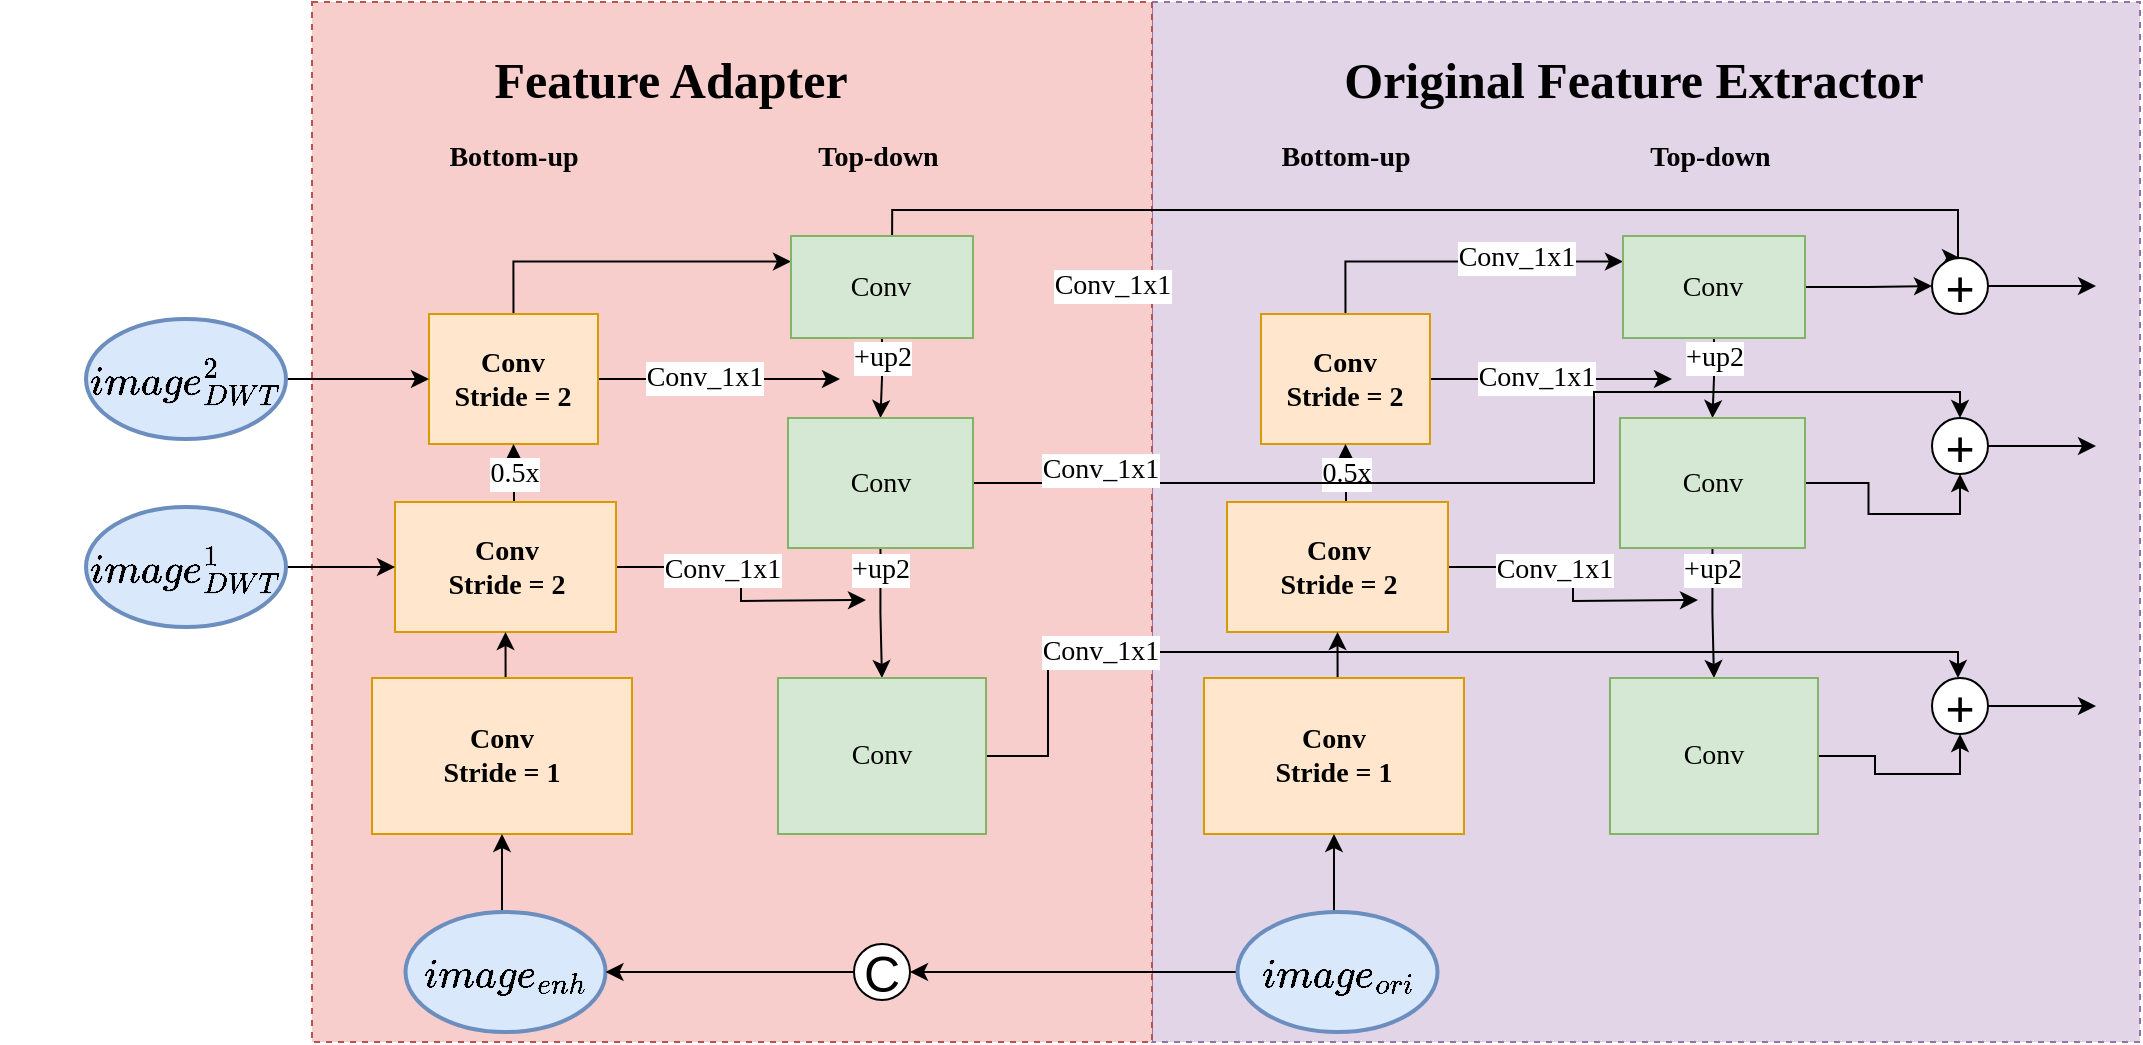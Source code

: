 <mxfile version="24.3.1" type="github">
  <diagram id="WLRPb3Po5uMKOTe53thk" name="Page-1">
    <mxGraphModel dx="2034" dy="806" grid="1" gridSize="13" guides="1" tooltips="1" connect="1" arrows="1" fold="1" page="1" pageScale="1" pageWidth="827" pageHeight="1169" math="1" shadow="0">
      <root>
        <mxCell id="0" />
        <mxCell id="1" parent="0" />
        <mxCell id="Sk3VLhD0Ch2nDToAkQZ0-62" value="" style="rounded=0;whiteSpace=wrap;html=1;fontFamily=Times New Roman;fontSize=14;dashed=1;fillColor=#e1d5e7;strokeColor=#9673a6;" vertex="1" parent="1">
          <mxGeometry x="221" y="182" width="494" height="520" as="geometry" />
        </mxCell>
        <mxCell id="Sk3VLhD0Ch2nDToAkQZ0-60" value="" style="rounded=0;whiteSpace=wrap;html=1;fontFamily=Times New Roman;fontSize=14;dashed=1;fillColor=#f8cecc;strokeColor=#b85450;" vertex="1" parent="1">
          <mxGeometry x="-199" y="182" width="420" height="520" as="geometry" />
        </mxCell>
        <mxCell id="F1N8uxK0OkOdDNArj4mm-15" style="edgeStyle=orthogonalEdgeStyle;rounded=0;orthogonalLoop=1;jettySize=auto;html=1;exitX=0.5;exitY=0;exitDx=0;exitDy=0;fontStyle=1;fontFamily=Times New Roman;fontSize=14;entryX=0;entryY=0.25;entryDx=0;entryDy=0;" parent="1" source="F1N8uxK0OkOdDNArj4mm-8" target="F1N8uxK0OkOdDNArj4mm-34" edge="1">
          <mxGeometry relative="1" as="geometry">
            <mxPoint x="317.74" y="312" as="targetPoint" />
          </mxGeometry>
        </mxCell>
        <mxCell id="F1N8uxK0OkOdDNArj4mm-44" style="edgeStyle=orthogonalEdgeStyle;rounded=0;orthogonalLoop=1;jettySize=auto;html=1;exitX=1;exitY=0.5;exitDx=0;exitDy=0;fontFamily=Times New Roman;fontSize=14;" parent="1" source="F1N8uxK0OkOdDNArj4mm-8" edge="1">
          <mxGeometry relative="1" as="geometry">
            <mxPoint x="480.99" y="370.5" as="targetPoint" />
          </mxGeometry>
        </mxCell>
        <mxCell id="F1N8uxK0OkOdDNArj4mm-48" value="Conv_1x1" style="edgeLabel;html=1;align=center;verticalAlign=middle;resizable=0;points=[];fontSize=14;fontFamily=Times New Roman;" parent="F1N8uxK0OkOdDNArj4mm-44" vertex="1" connectable="0">
          <mxGeometry x="-0.13" y="1" relative="1" as="geometry">
            <mxPoint as="offset" />
          </mxGeometry>
        </mxCell>
        <mxCell id="F1N8uxK0OkOdDNArj4mm-8" value="Conv&lt;div&gt;Stride = 2&lt;/div&gt;" style="rounded=0;whiteSpace=wrap;html=1;fillColor=#ffe6cc;strokeColor=#d79b00;fontStyle=1;fontFamily=Times New Roman;fontSize=14;" parent="1" vertex="1">
          <mxGeometry x="275.49" y="338" width="84.5" height="65" as="geometry" />
        </mxCell>
        <mxCell id="F1N8uxK0OkOdDNArj4mm-14" style="edgeStyle=orthogonalEdgeStyle;rounded=0;orthogonalLoop=1;jettySize=auto;html=1;exitX=0.5;exitY=0;exitDx=0;exitDy=0;entryX=0.5;entryY=1;entryDx=0;entryDy=0;fontStyle=1;fontFamily=Times New Roman;fontSize=14;" parent="1" source="F1N8uxK0OkOdDNArj4mm-9" target="F1N8uxK0OkOdDNArj4mm-8" edge="1">
          <mxGeometry relative="1" as="geometry">
            <Array as="points">
              <mxPoint x="317.99" y="429" />
              <mxPoint x="317.99" y="429" />
            </Array>
          </mxGeometry>
        </mxCell>
        <mxCell id="F1N8uxK0OkOdDNArj4mm-28" value="0.5x" style="edgeLabel;html=1;align=center;verticalAlign=middle;resizable=0;points=[];fontSize=14;fontFamily=Times New Roman;" parent="F1N8uxK0OkOdDNArj4mm-14" vertex="1" connectable="0">
          <mxGeometry x="0.118" relative="1" as="geometry">
            <mxPoint as="offset" />
          </mxGeometry>
        </mxCell>
        <mxCell id="F1N8uxK0OkOdDNArj4mm-45" style="edgeStyle=orthogonalEdgeStyle;rounded=0;orthogonalLoop=1;jettySize=auto;html=1;exitX=1;exitY=0.5;exitDx=0;exitDy=0;fontFamily=Times New Roman;fontSize=14;" parent="1" source="F1N8uxK0OkOdDNArj4mm-9" edge="1">
          <mxGeometry relative="1" as="geometry">
            <mxPoint x="493.99" y="481" as="targetPoint" />
          </mxGeometry>
        </mxCell>
        <mxCell id="F1N8uxK0OkOdDNArj4mm-49" value="Conv_1x1" style="edgeLabel;html=1;align=center;verticalAlign=middle;resizable=0;points=[];fontSize=14;fontFamily=Times New Roman;" parent="F1N8uxK0OkOdDNArj4mm-45" vertex="1" connectable="0">
          <mxGeometry x="-0.256" y="-1" relative="1" as="geometry">
            <mxPoint as="offset" />
          </mxGeometry>
        </mxCell>
        <mxCell id="F1N8uxK0OkOdDNArj4mm-9" value="Conv&lt;div&gt;Stride = 2&lt;/div&gt;" style="rounded=0;whiteSpace=wrap;html=1;fillColor=#ffe6cc;strokeColor=#d79b00;fontStyle=1;fontFamily=Times New Roman;fontSize=14;" parent="1" vertex="1">
          <mxGeometry x="258.5" y="432" width="110.5" height="65" as="geometry" />
        </mxCell>
        <mxCell id="F1N8uxK0OkOdDNArj4mm-23" style="edgeStyle=orthogonalEdgeStyle;rounded=0;orthogonalLoop=1;jettySize=auto;html=1;exitX=0.5;exitY=0;exitDx=0;exitDy=0;entryX=0.5;entryY=1;entryDx=0;entryDy=0;fontFamily=Times New Roman;fontSize=14;" parent="1" source="F1N8uxK0OkOdDNArj4mm-10" target="F1N8uxK0OkOdDNArj4mm-9" edge="1">
          <mxGeometry relative="1" as="geometry" />
        </mxCell>
        <mxCell id="F1N8uxK0OkOdDNArj4mm-10" value="Conv&lt;div&gt;Stride = 1&lt;/div&gt;" style="rounded=0;whiteSpace=wrap;html=1;fillColor=#ffe6cc;strokeColor=#d79b00;fontStyle=1;fontFamily=Times New Roman;fontSize=14;" parent="1" vertex="1">
          <mxGeometry x="246.99" y="520" width="130.01" height="78" as="geometry" />
        </mxCell>
        <mxCell id="F1N8uxK0OkOdDNArj4mm-12" style="edgeStyle=orthogonalEdgeStyle;rounded=0;orthogonalLoop=1;jettySize=auto;html=1;exitX=0.5;exitY=0;exitDx=0;exitDy=0;exitPerimeter=0;entryX=0.5;entryY=1;entryDx=0;entryDy=0;fontStyle=1;fontFamily=Times New Roman;fontSize=14;" parent="1" source="F1N8uxK0OkOdDNArj4mm-11" target="F1N8uxK0OkOdDNArj4mm-10" edge="1">
          <mxGeometry relative="1" as="geometry" />
        </mxCell>
        <mxCell id="Sk3VLhD0Ch2nDToAkQZ0-54" style="edgeStyle=orthogonalEdgeStyle;rounded=0;orthogonalLoop=1;jettySize=auto;html=1;" edge="1" parent="1" source="F1N8uxK0OkOdDNArj4mm-11" target="Sk3VLhD0Ch2nDToAkQZ0-53">
          <mxGeometry relative="1" as="geometry" />
        </mxCell>
        <mxCell id="F1N8uxK0OkOdDNArj4mm-11" value="&lt;font style=&quot;font-size: 20px;&quot;&gt;$$image_{ori}$$&lt;/font&gt;" style="strokeWidth=2;html=1;shape=mxgraph.flowchart.start_1;whiteSpace=wrap;fillColor=#dae8fc;strokeColor=#6c8ebf;fontStyle=1;fontFamily=Times New Roman;fontSize=14;" parent="1" vertex="1">
          <mxGeometry x="263.75" y="637" width="100" height="60" as="geometry" />
        </mxCell>
        <mxCell id="F1N8uxK0OkOdDNArj4mm-39" style="edgeStyle=orthogonalEdgeStyle;rounded=0;orthogonalLoop=1;jettySize=auto;html=1;exitX=0.5;exitY=1;exitDx=0;exitDy=0;entryX=0.5;entryY=0;entryDx=0;entryDy=0;fontFamily=Times New Roman;fontSize=14;" parent="1" source="F1N8uxK0OkOdDNArj4mm-34" target="F1N8uxK0OkOdDNArj4mm-35" edge="1">
          <mxGeometry relative="1" as="geometry" />
        </mxCell>
        <mxCell id="F1N8uxK0OkOdDNArj4mm-51" value="+up2" style="edgeLabel;html=1;align=center;verticalAlign=middle;resizable=0;points=[];fontSize=14;fontFamily=Times New Roman;" parent="F1N8uxK0OkOdDNArj4mm-39" vertex="1" connectable="0">
          <mxGeometry x="-0.102" relative="1" as="geometry">
            <mxPoint y="-9" as="offset" />
          </mxGeometry>
        </mxCell>
        <mxCell id="F1N8uxK0OkOdDNArj4mm-62" style="edgeStyle=orthogonalEdgeStyle;rounded=0;orthogonalLoop=1;jettySize=auto;html=1;exitX=1;exitY=0.5;exitDx=0;exitDy=0;fontFamily=Times New Roman;fontSize=14;entryX=0;entryY=0.5;entryDx=0;entryDy=0;" parent="1" source="F1N8uxK0OkOdDNArj4mm-34" edge="1" target="Sk3VLhD0Ch2nDToAkQZ0-41">
          <mxGeometry relative="1" as="geometry">
            <mxPoint x="636.99" y="324.381" as="targetPoint" />
          </mxGeometry>
        </mxCell>
        <mxCell id="F1N8uxK0OkOdDNArj4mm-34" value="Conv" style="rounded=0;whiteSpace=wrap;html=1;fontFamily=Times New Roman;fontSize=14;fillColor=#d5e8d4;strokeColor=#82b366;" parent="1" vertex="1">
          <mxGeometry x="456.49" y="299" width="91" height="51" as="geometry" />
        </mxCell>
        <mxCell id="F1N8uxK0OkOdDNArj4mm-40" style="edgeStyle=orthogonalEdgeStyle;rounded=0;orthogonalLoop=1;jettySize=auto;html=1;exitX=0.5;exitY=1;exitDx=0;exitDy=0;entryX=0.5;entryY=0;entryDx=0;entryDy=0;fontFamily=Times New Roman;fontSize=14;" parent="1" source="F1N8uxK0OkOdDNArj4mm-35" target="F1N8uxK0OkOdDNArj4mm-36" edge="1">
          <mxGeometry relative="1" as="geometry" />
        </mxCell>
        <mxCell id="F1N8uxK0OkOdDNArj4mm-52" value="+up2" style="edgeLabel;html=1;align=center;verticalAlign=middle;resizable=0;points=[];fontSize=14;fontFamily=Times New Roman;" parent="F1N8uxK0OkOdDNArj4mm-40" vertex="1" connectable="0">
          <mxGeometry x="-0.352" relative="1" as="geometry">
            <mxPoint y="-11" as="offset" />
          </mxGeometry>
        </mxCell>
        <mxCell id="F1N8uxK0OkOdDNArj4mm-63" style="edgeStyle=orthogonalEdgeStyle;rounded=0;orthogonalLoop=1;jettySize=auto;html=1;exitX=1;exitY=0.5;exitDx=0;exitDy=0;entryX=0.5;entryY=1;entryDx=0;entryDy=0;fontFamily=Times New Roman;fontSize=14;" parent="1" source="F1N8uxK0OkOdDNArj4mm-35" target="Sk3VLhD0Ch2nDToAkQZ0-47" edge="1">
          <mxGeometry relative="1" as="geometry">
            <mxPoint x="645.49" y="422.5" as="targetPoint" />
          </mxGeometry>
        </mxCell>
        <mxCell id="F1N8uxK0OkOdDNArj4mm-35" value="Conv" style="rounded=0;whiteSpace=wrap;html=1;fontFamily=Times New Roman;fontSize=14;fillColor=#d5e8d4;strokeColor=#82b366;" parent="1" vertex="1">
          <mxGeometry x="454.99" y="390" width="92.5" height="65" as="geometry" />
        </mxCell>
        <mxCell id="F1N8uxK0OkOdDNArj4mm-65" style="edgeStyle=orthogonalEdgeStyle;rounded=0;orthogonalLoop=1;jettySize=auto;html=1;exitX=1;exitY=0.5;exitDx=0;exitDy=0;fontFamily=Times New Roman;fontSize=14;entryX=0.5;entryY=1;entryDx=0;entryDy=0;" parent="1" source="F1N8uxK0OkOdDNArj4mm-36" edge="1" target="Sk3VLhD0Ch2nDToAkQZ0-50">
          <mxGeometry relative="1" as="geometry">
            <mxPoint x="636.99" y="558.989" as="targetPoint" />
          </mxGeometry>
        </mxCell>
        <mxCell id="F1N8uxK0OkOdDNArj4mm-36" value="Conv" style="rounded=0;whiteSpace=wrap;html=1;fontFamily=Times New Roman;fontSize=14;fillColor=#d5e8d4;strokeColor=#82b366;" parent="1" vertex="1">
          <mxGeometry x="449.99" y="520" width="104" height="78" as="geometry" />
        </mxCell>
        <mxCell id="F1N8uxK0OkOdDNArj4mm-80" value="&lt;b&gt;Bottom-up&lt;/b&gt;" style="text;html=1;strokeColor=none;fillColor=none;align=center;verticalAlign=middle;whiteSpace=wrap;rounded=0;dashed=1;fontFamily=Times New Roman;fontSize=14;" parent="1" vertex="1">
          <mxGeometry x="282.73" y="234" width="70.01" height="52" as="geometry" />
        </mxCell>
        <mxCell id="F1N8uxK0OkOdDNArj4mm-82" value="&lt;b style=&quot;&quot;&gt;Top-down&amp;nbsp;&lt;/b&gt;" style="text;html=1;strokeColor=none;fillColor=none;align=center;verticalAlign=middle;whiteSpace=wrap;rounded=0;dashed=1;fontFamily=Times New Roman;fontSize=14;" parent="1" vertex="1">
          <mxGeometry x="466.99" y="234" width="70.01" height="52" as="geometry" />
        </mxCell>
        <mxCell id="Sk3VLhD0Ch2nDToAkQZ0-5" style="edgeStyle=orthogonalEdgeStyle;rounded=0;orthogonalLoop=1;jettySize=auto;html=1;exitX=0.5;exitY=0;exitDx=0;exitDy=0;fontStyle=1;fontFamily=Times New Roman;fontSize=14;entryX=0;entryY=0.25;entryDx=0;entryDy=0;" edge="1" parent="1" source="Sk3VLhD0Ch2nDToAkQZ0-8" target="Sk3VLhD0Ch2nDToAkQZ0-23">
          <mxGeometry relative="1" as="geometry">
            <mxPoint x="-98.26" y="312" as="targetPoint" />
          </mxGeometry>
        </mxCell>
        <mxCell id="Sk3VLhD0Ch2nDToAkQZ0-6" style="edgeStyle=orthogonalEdgeStyle;rounded=0;orthogonalLoop=1;jettySize=auto;html=1;exitX=1;exitY=0.5;exitDx=0;exitDy=0;fontFamily=Times New Roman;fontSize=14;" edge="1" parent="1" source="Sk3VLhD0Ch2nDToAkQZ0-8">
          <mxGeometry relative="1" as="geometry">
            <mxPoint x="64.99" y="370.5" as="targetPoint" />
          </mxGeometry>
        </mxCell>
        <mxCell id="Sk3VLhD0Ch2nDToAkQZ0-7" value="Conv_1x1" style="edgeLabel;html=1;align=center;verticalAlign=middle;resizable=0;points=[];fontSize=14;fontFamily=Times New Roman;" vertex="1" connectable="0" parent="Sk3VLhD0Ch2nDToAkQZ0-6">
          <mxGeometry x="-0.13" y="1" relative="1" as="geometry">
            <mxPoint as="offset" />
          </mxGeometry>
        </mxCell>
        <mxCell id="Sk3VLhD0Ch2nDToAkQZ0-8" value="Conv&lt;div&gt;Stride = 2&lt;/div&gt;" style="rounded=0;whiteSpace=wrap;html=1;fillColor=#ffe6cc;strokeColor=#d79b00;fontStyle=1;fontFamily=Times New Roman;fontSize=14;" vertex="1" parent="1">
          <mxGeometry x="-140.51" y="338" width="84.5" height="65" as="geometry" />
        </mxCell>
        <mxCell id="Sk3VLhD0Ch2nDToAkQZ0-9" style="edgeStyle=orthogonalEdgeStyle;rounded=0;orthogonalLoop=1;jettySize=auto;html=1;exitX=0.5;exitY=0;exitDx=0;exitDy=0;entryX=0.5;entryY=1;entryDx=0;entryDy=0;fontStyle=1;fontFamily=Times New Roman;fontSize=14;" edge="1" parent="1" source="Sk3VLhD0Ch2nDToAkQZ0-13" target="Sk3VLhD0Ch2nDToAkQZ0-8">
          <mxGeometry relative="1" as="geometry">
            <Array as="points">
              <mxPoint x="-98.01" y="429" />
              <mxPoint x="-98.01" y="429" />
            </Array>
          </mxGeometry>
        </mxCell>
        <mxCell id="Sk3VLhD0Ch2nDToAkQZ0-10" value="0.5x" style="edgeLabel;html=1;align=center;verticalAlign=middle;resizable=0;points=[];fontSize=14;fontFamily=Times New Roman;" vertex="1" connectable="0" parent="Sk3VLhD0Ch2nDToAkQZ0-9">
          <mxGeometry x="0.118" relative="1" as="geometry">
            <mxPoint as="offset" />
          </mxGeometry>
        </mxCell>
        <mxCell id="Sk3VLhD0Ch2nDToAkQZ0-11" style="edgeStyle=orthogonalEdgeStyle;rounded=0;orthogonalLoop=1;jettySize=auto;html=1;exitX=1;exitY=0.5;exitDx=0;exitDy=0;fontFamily=Times New Roman;fontSize=14;" edge="1" parent="1" source="Sk3VLhD0Ch2nDToAkQZ0-13">
          <mxGeometry relative="1" as="geometry">
            <mxPoint x="77.99" y="481" as="targetPoint" />
          </mxGeometry>
        </mxCell>
        <mxCell id="Sk3VLhD0Ch2nDToAkQZ0-12" value="Conv_1x1" style="edgeLabel;html=1;align=center;verticalAlign=middle;resizable=0;points=[];fontSize=14;fontFamily=Times New Roman;" vertex="1" connectable="0" parent="Sk3VLhD0Ch2nDToAkQZ0-11">
          <mxGeometry x="-0.256" y="-1" relative="1" as="geometry">
            <mxPoint as="offset" />
          </mxGeometry>
        </mxCell>
        <mxCell id="Sk3VLhD0Ch2nDToAkQZ0-13" value="Conv&lt;div&gt;Stride = 2&lt;/div&gt;" style="rounded=0;whiteSpace=wrap;html=1;fillColor=#ffe6cc;strokeColor=#d79b00;fontStyle=1;fontFamily=Times New Roman;fontSize=14;" vertex="1" parent="1">
          <mxGeometry x="-157.5" y="432" width="110.5" height="65" as="geometry" />
        </mxCell>
        <mxCell id="Sk3VLhD0Ch2nDToAkQZ0-65" style="edgeStyle=orthogonalEdgeStyle;rounded=0;orthogonalLoop=1;jettySize=auto;html=1;exitX=0.5;exitY=0;exitDx=0;exitDy=0;entryX=0.5;entryY=1;entryDx=0;entryDy=0;" edge="1" parent="1" source="Sk3VLhD0Ch2nDToAkQZ0-16" target="Sk3VLhD0Ch2nDToAkQZ0-13">
          <mxGeometry relative="1" as="geometry" />
        </mxCell>
        <mxCell id="Sk3VLhD0Ch2nDToAkQZ0-16" value="Conv&lt;div&gt;Stride = 1&lt;/div&gt;" style="rounded=0;whiteSpace=wrap;html=1;fillColor=#ffe6cc;strokeColor=#d79b00;fontStyle=1;fontFamily=Times New Roman;fontSize=14;" vertex="1" parent="1">
          <mxGeometry x="-169.01" y="520" width="130.01" height="78" as="geometry" />
        </mxCell>
        <mxCell id="Sk3VLhD0Ch2nDToAkQZ0-17" style="edgeStyle=orthogonalEdgeStyle;rounded=0;orthogonalLoop=1;jettySize=auto;html=1;exitX=0.5;exitY=0;exitDx=0;exitDy=0;exitPerimeter=0;entryX=0.5;entryY=1;entryDx=0;entryDy=0;fontStyle=1;fontFamily=Times New Roman;fontSize=14;" edge="1" parent="1" source="Sk3VLhD0Ch2nDToAkQZ0-18" target="Sk3VLhD0Ch2nDToAkQZ0-16">
          <mxGeometry relative="1" as="geometry" />
        </mxCell>
        <mxCell id="Sk3VLhD0Ch2nDToAkQZ0-18" value="&lt;font style=&quot;font-size: 20px;&quot;&gt;$$image_{enh}$$&lt;/font&gt;" style="strokeWidth=2;html=1;shape=mxgraph.flowchart.start_1;whiteSpace=wrap;fillColor=#dae8fc;strokeColor=#6c8ebf;fontStyle=1;fontFamily=Times New Roman;fontSize=14;" vertex="1" parent="1">
          <mxGeometry x="-152.25" y="637" width="100" height="60" as="geometry" />
        </mxCell>
        <mxCell id="Sk3VLhD0Ch2nDToAkQZ0-19" style="edgeStyle=orthogonalEdgeStyle;rounded=0;orthogonalLoop=1;jettySize=auto;html=1;exitX=0.5;exitY=1;exitDx=0;exitDy=0;entryX=0.5;entryY=0;entryDx=0;entryDy=0;fontFamily=Times New Roman;fontSize=14;" edge="1" parent="1" source="Sk3VLhD0Ch2nDToAkQZ0-23" target="Sk3VLhD0Ch2nDToAkQZ0-28">
          <mxGeometry relative="1" as="geometry" />
        </mxCell>
        <mxCell id="Sk3VLhD0Ch2nDToAkQZ0-20" value="+up2" style="edgeLabel;html=1;align=center;verticalAlign=middle;resizable=0;points=[];fontSize=14;fontFamily=Times New Roman;" vertex="1" connectable="0" parent="Sk3VLhD0Ch2nDToAkQZ0-19">
          <mxGeometry x="-0.102" relative="1" as="geometry">
            <mxPoint y="-9" as="offset" />
          </mxGeometry>
        </mxCell>
        <mxCell id="Sk3VLhD0Ch2nDToAkQZ0-21" style="edgeStyle=orthogonalEdgeStyle;rounded=0;orthogonalLoop=1;jettySize=auto;html=1;fontFamily=Times New Roman;fontSize=14;entryX=0.5;entryY=0;entryDx=0;entryDy=0;exitX=0.531;exitY=0.207;exitDx=0;exitDy=0;exitPerimeter=0;" edge="1" parent="1" target="Sk3VLhD0Ch2nDToAkQZ0-41">
          <mxGeometry relative="1" as="geometry">
            <mxPoint x="664" y="299" as="targetPoint" />
            <mxPoint x="91.056" y="299.039" as="sourcePoint" />
            <Array as="points">
              <mxPoint x="91" y="286" />
              <mxPoint x="624" y="286" />
            </Array>
          </mxGeometry>
        </mxCell>
        <mxCell id="Sk3VLhD0Ch2nDToAkQZ0-23" value="&lt;span style=&quot;&quot;&gt;Conv&lt;/span&gt;" style="rounded=0;whiteSpace=wrap;html=1;fontFamily=Times New Roman;fontSize=14;fillColor=#d5e8d4;strokeColor=#82b366;" vertex="1" parent="1">
          <mxGeometry x="40.49" y="299" width="91" height="51" as="geometry" />
        </mxCell>
        <mxCell id="Sk3VLhD0Ch2nDToAkQZ0-24" style="edgeStyle=orthogonalEdgeStyle;rounded=0;orthogonalLoop=1;jettySize=auto;html=1;exitX=0.5;exitY=1;exitDx=0;exitDy=0;entryX=0.5;entryY=0;entryDx=0;entryDy=0;fontFamily=Times New Roman;fontSize=14;" edge="1" parent="1" source="Sk3VLhD0Ch2nDToAkQZ0-28" target="Sk3VLhD0Ch2nDToAkQZ0-31">
          <mxGeometry relative="1" as="geometry" />
        </mxCell>
        <mxCell id="Sk3VLhD0Ch2nDToAkQZ0-25" value="+up2" style="edgeLabel;html=1;align=center;verticalAlign=middle;resizable=0;points=[];fontSize=14;fontFamily=Times New Roman;" vertex="1" connectable="0" parent="Sk3VLhD0Ch2nDToAkQZ0-24">
          <mxGeometry x="-0.352" relative="1" as="geometry">
            <mxPoint y="-11" as="offset" />
          </mxGeometry>
        </mxCell>
        <mxCell id="Sk3VLhD0Ch2nDToAkQZ0-26" style="edgeStyle=orthogonalEdgeStyle;rounded=0;orthogonalLoop=1;jettySize=auto;html=1;exitX=1;exitY=0.5;exitDx=0;exitDy=0;fontFamily=Times New Roman;fontSize=14;entryX=0.5;entryY=0;entryDx=0;entryDy=0;" edge="1" parent="1" source="Sk3VLhD0Ch2nDToAkQZ0-28" target="Sk3VLhD0Ch2nDToAkQZ0-47">
          <mxGeometry relative="1" as="geometry">
            <mxPoint x="598" y="403" as="targetPoint" />
            <Array as="points">
              <mxPoint x="442" y="423" />
              <mxPoint x="442" y="377" />
              <mxPoint x="625" y="377" />
            </Array>
          </mxGeometry>
        </mxCell>
        <mxCell id="Sk3VLhD0Ch2nDToAkQZ0-28" value="&lt;span style=&quot;&quot;&gt;Conv&lt;/span&gt;" style="rounded=0;whiteSpace=wrap;html=1;fontFamily=Times New Roman;fontSize=14;fillColor=#d5e8d4;strokeColor=#82b366;" vertex="1" parent="1">
          <mxGeometry x="38.99" y="390" width="92.5" height="65" as="geometry" />
        </mxCell>
        <mxCell id="Sk3VLhD0Ch2nDToAkQZ0-29" style="edgeStyle=orthogonalEdgeStyle;rounded=0;orthogonalLoop=1;jettySize=auto;html=1;exitX=1;exitY=0.5;exitDx=0;exitDy=0;fontFamily=Times New Roman;fontSize=14;" edge="1" parent="1" source="Sk3VLhD0Ch2nDToAkQZ0-31">
          <mxGeometry relative="1" as="geometry">
            <mxPoint x="624" y="520" as="targetPoint" />
            <Array as="points">
              <mxPoint x="169" y="559" />
              <mxPoint x="169" y="507" />
              <mxPoint x="624" y="507" />
            </Array>
          </mxGeometry>
        </mxCell>
        <mxCell id="Sk3VLhD0Ch2nDToAkQZ0-31" value="&lt;span style=&quot;&quot;&gt;Conv&lt;/span&gt;" style="rounded=0;whiteSpace=wrap;html=1;fontFamily=Times New Roman;fontSize=14;fillColor=#d5e8d4;strokeColor=#82b366;" vertex="1" parent="1">
          <mxGeometry x="33.99" y="520" width="104" height="78" as="geometry" />
        </mxCell>
        <mxCell id="Sk3VLhD0Ch2nDToAkQZ0-32" value="&lt;b&gt;Bottom-up&lt;/b&gt;" style="text;html=1;strokeColor=none;fillColor=none;align=center;verticalAlign=middle;whiteSpace=wrap;rounded=0;dashed=1;fontFamily=Times New Roman;fontSize=14;" vertex="1" parent="1">
          <mxGeometry x="-133.27" y="234" width="70.01" height="52" as="geometry" />
        </mxCell>
        <mxCell id="Sk3VLhD0Ch2nDToAkQZ0-34" value="&lt;b style=&quot;&quot;&gt;Top-down&amp;nbsp;&lt;/b&gt;" style="text;html=1;strokeColor=none;fillColor=none;align=center;verticalAlign=middle;whiteSpace=wrap;rounded=0;dashed=1;fontFamily=Times New Roman;fontSize=14;" vertex="1" parent="1">
          <mxGeometry x="50.99" y="234" width="70.01" height="52" as="geometry" />
        </mxCell>
        <mxCell id="Sk3VLhD0Ch2nDToAkQZ0-36" value="Conv_1x1" style="edgeLabel;html=1;align=center;verticalAlign=middle;resizable=0;points=[];fontSize=14;fontFamily=Times New Roman;" vertex="1" connectable="0" parent="1">
          <mxGeometry x="195.0" y="507" as="geometry" />
        </mxCell>
        <mxCell id="Sk3VLhD0Ch2nDToAkQZ0-37" value="Conv_1x1" style="edgeLabel;html=1;align=center;verticalAlign=middle;resizable=0;points=[];fontSize=14;fontFamily=Times New Roman;" vertex="1" connectable="0" parent="1">
          <mxGeometry x="195.0" y="324.5" as="geometry">
            <mxPoint x="6" y="-1" as="offset" />
          </mxGeometry>
        </mxCell>
        <mxCell id="Sk3VLhD0Ch2nDToAkQZ0-40" value="Conv_1x1" style="edgeLabel;html=1;align=center;verticalAlign=middle;resizable=0;points=[];fontSize=14;fontFamily=Times New Roman;" vertex="1" connectable="0" parent="1">
          <mxGeometry x="195.0" y="416" as="geometry" />
        </mxCell>
        <mxCell id="Sk3VLhD0Ch2nDToAkQZ0-45" value="" style="edgeStyle=orthogonalEdgeStyle;rounded=0;orthogonalLoop=1;jettySize=auto;html=1;" edge="1" parent="1" source="Sk3VLhD0Ch2nDToAkQZ0-41">
          <mxGeometry relative="1" as="geometry">
            <mxPoint x="693" y="324" as="targetPoint" />
          </mxGeometry>
        </mxCell>
        <mxCell id="Sk3VLhD0Ch2nDToAkQZ0-41" value="&lt;font style=&quot;font-size: 25px;&quot;&gt;+&lt;/font&gt;" style="ellipse;whiteSpace=wrap;html=1;aspect=fixed;" vertex="1" parent="1">
          <mxGeometry x="611" y="310" width="28" height="28" as="geometry" />
        </mxCell>
        <mxCell id="Sk3VLhD0Ch2nDToAkQZ0-46" value="Conv_1x1" style="edgeLabel;html=1;align=center;verticalAlign=middle;resizable=0;points=[];fontSize=14;fontFamily=Times New Roman;" vertex="1" connectable="0" parent="1">
          <mxGeometry x="403.0" y="310" as="geometry" />
        </mxCell>
        <mxCell id="Sk3VLhD0Ch2nDToAkQZ0-49" value="" style="edgeStyle=orthogonalEdgeStyle;rounded=0;orthogonalLoop=1;jettySize=auto;html=1;" edge="1" parent="1" source="Sk3VLhD0Ch2nDToAkQZ0-47">
          <mxGeometry relative="1" as="geometry">
            <mxPoint x="693" y="404" as="targetPoint" />
          </mxGeometry>
        </mxCell>
        <mxCell id="Sk3VLhD0Ch2nDToAkQZ0-47" value="&lt;font style=&quot;font-size: 25px;&quot;&gt;+&lt;/font&gt;" style="ellipse;whiteSpace=wrap;html=1;aspect=fixed;" vertex="1" parent="1">
          <mxGeometry x="611" y="390" width="28" height="28" as="geometry" />
        </mxCell>
        <mxCell id="Sk3VLhD0Ch2nDToAkQZ0-52" value="" style="edgeStyle=orthogonalEdgeStyle;rounded=0;orthogonalLoop=1;jettySize=auto;html=1;" edge="1" parent="1" source="Sk3VLhD0Ch2nDToAkQZ0-50">
          <mxGeometry relative="1" as="geometry">
            <mxPoint x="693" y="534" as="targetPoint" />
          </mxGeometry>
        </mxCell>
        <mxCell id="Sk3VLhD0Ch2nDToAkQZ0-50" value="&lt;font style=&quot;font-size: 25px;&quot;&gt;+&lt;/font&gt;" style="ellipse;whiteSpace=wrap;html=1;aspect=fixed;" vertex="1" parent="1">
          <mxGeometry x="611" y="520" width="28" height="28" as="geometry" />
        </mxCell>
        <mxCell id="Sk3VLhD0Ch2nDToAkQZ0-55" style="edgeStyle=orthogonalEdgeStyle;rounded=0;orthogonalLoop=1;jettySize=auto;html=1;" edge="1" parent="1" source="Sk3VLhD0Ch2nDToAkQZ0-53" target="Sk3VLhD0Ch2nDToAkQZ0-18">
          <mxGeometry relative="1" as="geometry" />
        </mxCell>
        <mxCell id="Sk3VLhD0Ch2nDToAkQZ0-53" value="&lt;font style=&quot;font-size: 25px;&quot;&gt;C&lt;/font&gt;" style="ellipse;whiteSpace=wrap;html=1;aspect=fixed;" vertex="1" parent="1">
          <mxGeometry x="72" y="653" width="28" height="28" as="geometry" />
        </mxCell>
        <mxCell id="Sk3VLhD0Ch2nDToAkQZ0-57" style="edgeStyle=orthogonalEdgeStyle;rounded=0;orthogonalLoop=1;jettySize=auto;html=1;entryX=0;entryY=0.5;entryDx=0;entryDy=0;" edge="1" parent="1" source="Sk3VLhD0Ch2nDToAkQZ0-56" target="Sk3VLhD0Ch2nDToAkQZ0-13">
          <mxGeometry relative="1" as="geometry" />
        </mxCell>
        <mxCell id="Sk3VLhD0Ch2nDToAkQZ0-56" value="&lt;font style=&quot;font-size: 20px;&quot;&gt;$$image^1_{DWT}$$&lt;/font&gt;" style="strokeWidth=2;html=1;shape=mxgraph.flowchart.start_1;whiteSpace=wrap;fillColor=#dae8fc;strokeColor=#6c8ebf;fontStyle=1;fontFamily=Times New Roman;fontSize=14;" vertex="1" parent="1">
          <mxGeometry x="-312" y="434.5" width="100" height="60" as="geometry" />
        </mxCell>
        <mxCell id="Sk3VLhD0Ch2nDToAkQZ0-59" style="edgeStyle=orthogonalEdgeStyle;rounded=0;orthogonalLoop=1;jettySize=auto;html=1;" edge="1" parent="1" source="Sk3VLhD0Ch2nDToAkQZ0-58" target="Sk3VLhD0Ch2nDToAkQZ0-8">
          <mxGeometry relative="1" as="geometry" />
        </mxCell>
        <mxCell id="Sk3VLhD0Ch2nDToAkQZ0-58" value="&lt;font style=&quot;font-size: 20px;&quot;&gt;$$image^2_{DWT}$$&lt;/font&gt;" style="strokeWidth=2;html=1;shape=mxgraph.flowchart.start_1;whiteSpace=wrap;fillColor=#dae8fc;strokeColor=#6c8ebf;fontStyle=1;fontFamily=Times New Roman;fontSize=14;" vertex="1" parent="1">
          <mxGeometry x="-312" y="340.5" width="100" height="60" as="geometry" />
        </mxCell>
        <mxCell id="Sk3VLhD0Ch2nDToAkQZ0-61" value="&lt;b&gt;&lt;font style=&quot;font-size: 25px;&quot;&gt;Feature Adapter&lt;/font&gt;&lt;/b&gt;" style="text;html=1;strokeColor=none;fillColor=none;align=center;verticalAlign=middle;whiteSpace=wrap;rounded=0;dashed=1;fontFamily=Times New Roman;fontSize=14;" vertex="1" parent="1">
          <mxGeometry x="-143" y="195" width="247" height="52" as="geometry" />
        </mxCell>
        <mxCell id="Sk3VLhD0Ch2nDToAkQZ0-63" value="&lt;b&gt;&lt;font style=&quot;font-size: 25px;&quot;&gt;Original Feature Extractor&lt;/font&gt;&lt;/b&gt;" style="text;html=1;strokeColor=none;fillColor=none;align=center;verticalAlign=middle;whiteSpace=wrap;rounded=0;dashed=1;fontFamily=Times New Roman;fontSize=14;" vertex="1" parent="1">
          <mxGeometry x="300.49" y="195" width="323.51" height="52" as="geometry" />
        </mxCell>
      </root>
    </mxGraphModel>
  </diagram>
</mxfile>
